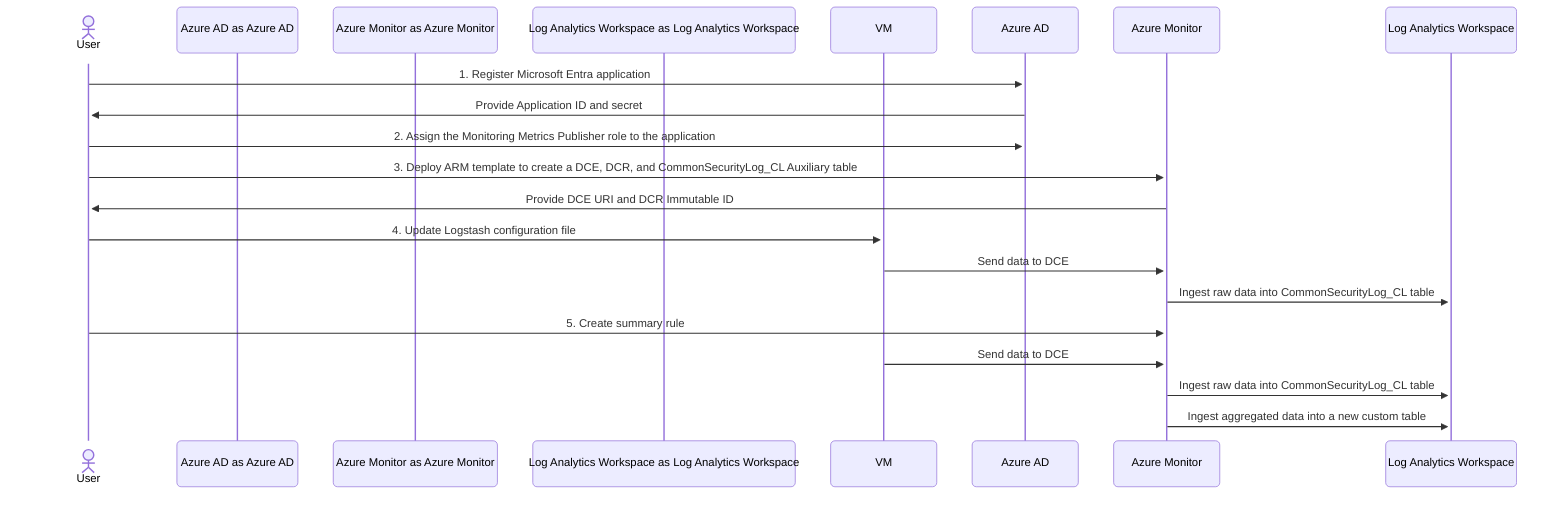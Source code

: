 ---
config:
  look: neo
  theme: default
---
sequenceDiagram
  actor User as User
  participant Azure AD as Azure AD
  participant Azure Monitor as Azure Monitor
  participant Log Analytics Workspace as Log Analytics Workspace
  participant VM as VM
  User ->> Azure AD: 1. Register Microsoft Entra application
  Azure AD ->> User: Provide Application ID and secret
  User ->> Azure AD: 2. Assign the Monitoring Metrics Publisher role to the application
  User ->> Azure Monitor: 3. Deploy ARM template to create a DCE, DCR, and CommonSecurityLog_CL Auxiliary table
  Azure Monitor ->> User: Provide DCE URI and DCR Immutable ID
  User ->> VM: 4. Update Logstash configuration file
  VM ->> Azure Monitor: Send data to DCE
  Azure Monitor ->> Log Analytics Workspace: Ingest raw data into CommonSecurityLog_CL table
  User ->> Azure Monitor: 5. Create summary rule
  VM ->> Azure Monitor: Send data to DCE
  Azure Monitor ->> Log Analytics Workspace: Ingest raw data into CommonSecurityLog_CL table
  Azure Monitor ->> Log Analytics Workspace: Ingest aggregated data into a new custom table